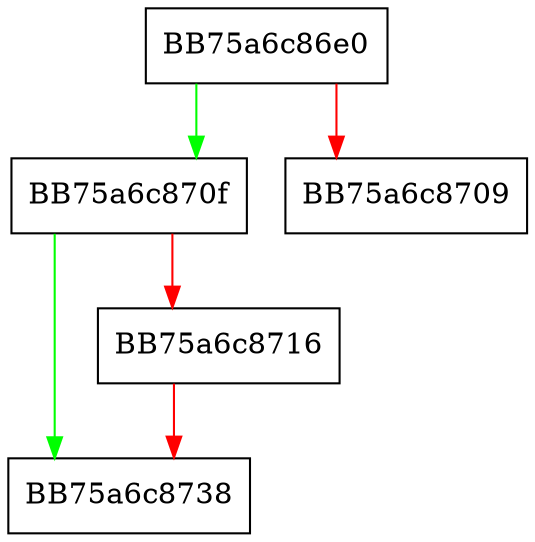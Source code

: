 digraph c_locale {
  node [shape="box"];
  graph [splines=ortho];
  BB75a6c86e0 -> BB75a6c870f [color="green"];
  BB75a6c86e0 -> BB75a6c8709 [color="red"];
  BB75a6c870f -> BB75a6c8738 [color="green"];
  BB75a6c870f -> BB75a6c8716 [color="red"];
  BB75a6c8716 -> BB75a6c8738 [color="red"];
}